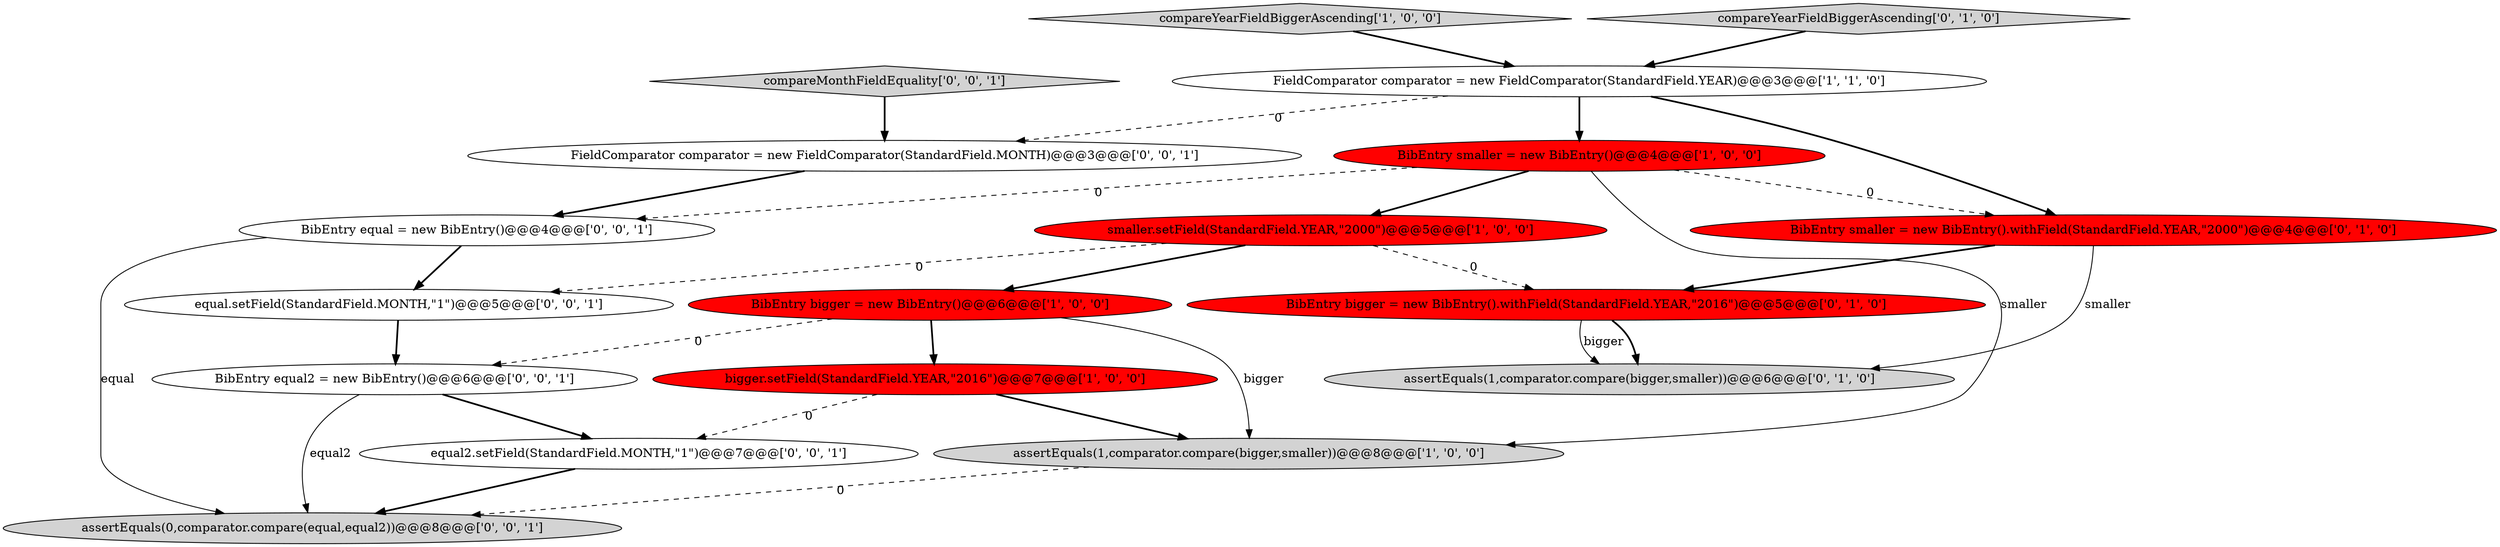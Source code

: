 digraph {
9 [style = filled, label = "BibEntry smaller = new BibEntry().withField(StandardField.YEAR,\"2000\")@@@4@@@['0', '1', '0']", fillcolor = red, shape = ellipse image = "AAA1AAABBB2BBB"];
6 [style = filled, label = "BibEntry smaller = new BibEntry()@@@4@@@['1', '0', '0']", fillcolor = red, shape = ellipse image = "AAA1AAABBB1BBB"];
8 [style = filled, label = "BibEntry bigger = new BibEntry().withField(StandardField.YEAR,\"2016\")@@@5@@@['0', '1', '0']", fillcolor = red, shape = ellipse image = "AAA1AAABBB2BBB"];
10 [style = filled, label = "assertEquals(1,comparator.compare(bigger,smaller))@@@6@@@['0', '1', '0']", fillcolor = lightgray, shape = ellipse image = "AAA0AAABBB2BBB"];
17 [style = filled, label = "BibEntry equal2 = new BibEntry()@@@6@@@['0', '0', '1']", fillcolor = white, shape = ellipse image = "AAA0AAABBB3BBB"];
11 [style = filled, label = "BibEntry equal = new BibEntry()@@@4@@@['0', '0', '1']", fillcolor = white, shape = ellipse image = "AAA0AAABBB3BBB"];
3 [style = filled, label = "BibEntry bigger = new BibEntry()@@@6@@@['1', '0', '0']", fillcolor = red, shape = ellipse image = "AAA1AAABBB1BBB"];
13 [style = filled, label = "FieldComparator comparator = new FieldComparator(StandardField.MONTH)@@@3@@@['0', '0', '1']", fillcolor = white, shape = ellipse image = "AAA0AAABBB3BBB"];
1 [style = filled, label = "compareYearFieldBiggerAscending['1', '0', '0']", fillcolor = lightgray, shape = diamond image = "AAA0AAABBB1BBB"];
4 [style = filled, label = "smaller.setField(StandardField.YEAR,\"2000\")@@@5@@@['1', '0', '0']", fillcolor = red, shape = ellipse image = "AAA1AAABBB1BBB"];
16 [style = filled, label = "assertEquals(0,comparator.compare(equal,equal2))@@@8@@@['0', '0', '1']", fillcolor = lightgray, shape = ellipse image = "AAA0AAABBB3BBB"];
0 [style = filled, label = "bigger.setField(StandardField.YEAR,\"2016\")@@@7@@@['1', '0', '0']", fillcolor = red, shape = ellipse image = "AAA1AAABBB1BBB"];
7 [style = filled, label = "compareYearFieldBiggerAscending['0', '1', '0']", fillcolor = lightgray, shape = diamond image = "AAA0AAABBB2BBB"];
15 [style = filled, label = "equal.setField(StandardField.MONTH,\"1\")@@@5@@@['0', '0', '1']", fillcolor = white, shape = ellipse image = "AAA0AAABBB3BBB"];
14 [style = filled, label = "compareMonthFieldEquality['0', '0', '1']", fillcolor = lightgray, shape = diamond image = "AAA0AAABBB3BBB"];
12 [style = filled, label = "equal2.setField(StandardField.MONTH,\"1\")@@@7@@@['0', '0', '1']", fillcolor = white, shape = ellipse image = "AAA0AAABBB3BBB"];
5 [style = filled, label = "assertEquals(1,comparator.compare(bigger,smaller))@@@8@@@['1', '0', '0']", fillcolor = lightgray, shape = ellipse image = "AAA0AAABBB1BBB"];
2 [style = filled, label = "FieldComparator comparator = new FieldComparator(StandardField.YEAR)@@@3@@@['1', '1', '0']", fillcolor = white, shape = ellipse image = "AAA0AAABBB1BBB"];
3->5 [style = solid, label="bigger"];
4->3 [style = bold, label=""];
8->10 [style = bold, label=""];
3->17 [style = dashed, label="0"];
2->6 [style = bold, label=""];
6->9 [style = dashed, label="0"];
6->11 [style = dashed, label="0"];
6->5 [style = solid, label="smaller"];
9->10 [style = solid, label="smaller"];
12->16 [style = bold, label=""];
2->9 [style = bold, label=""];
0->12 [style = dashed, label="0"];
9->8 [style = bold, label=""];
11->16 [style = solid, label="equal"];
13->11 [style = bold, label=""];
8->10 [style = solid, label="bigger"];
11->15 [style = bold, label=""];
3->0 [style = bold, label=""];
5->16 [style = dashed, label="0"];
6->4 [style = bold, label=""];
15->17 [style = bold, label=""];
17->12 [style = bold, label=""];
17->16 [style = solid, label="equal2"];
7->2 [style = bold, label=""];
2->13 [style = dashed, label="0"];
4->15 [style = dashed, label="0"];
4->8 [style = dashed, label="0"];
1->2 [style = bold, label=""];
14->13 [style = bold, label=""];
0->5 [style = bold, label=""];
}

